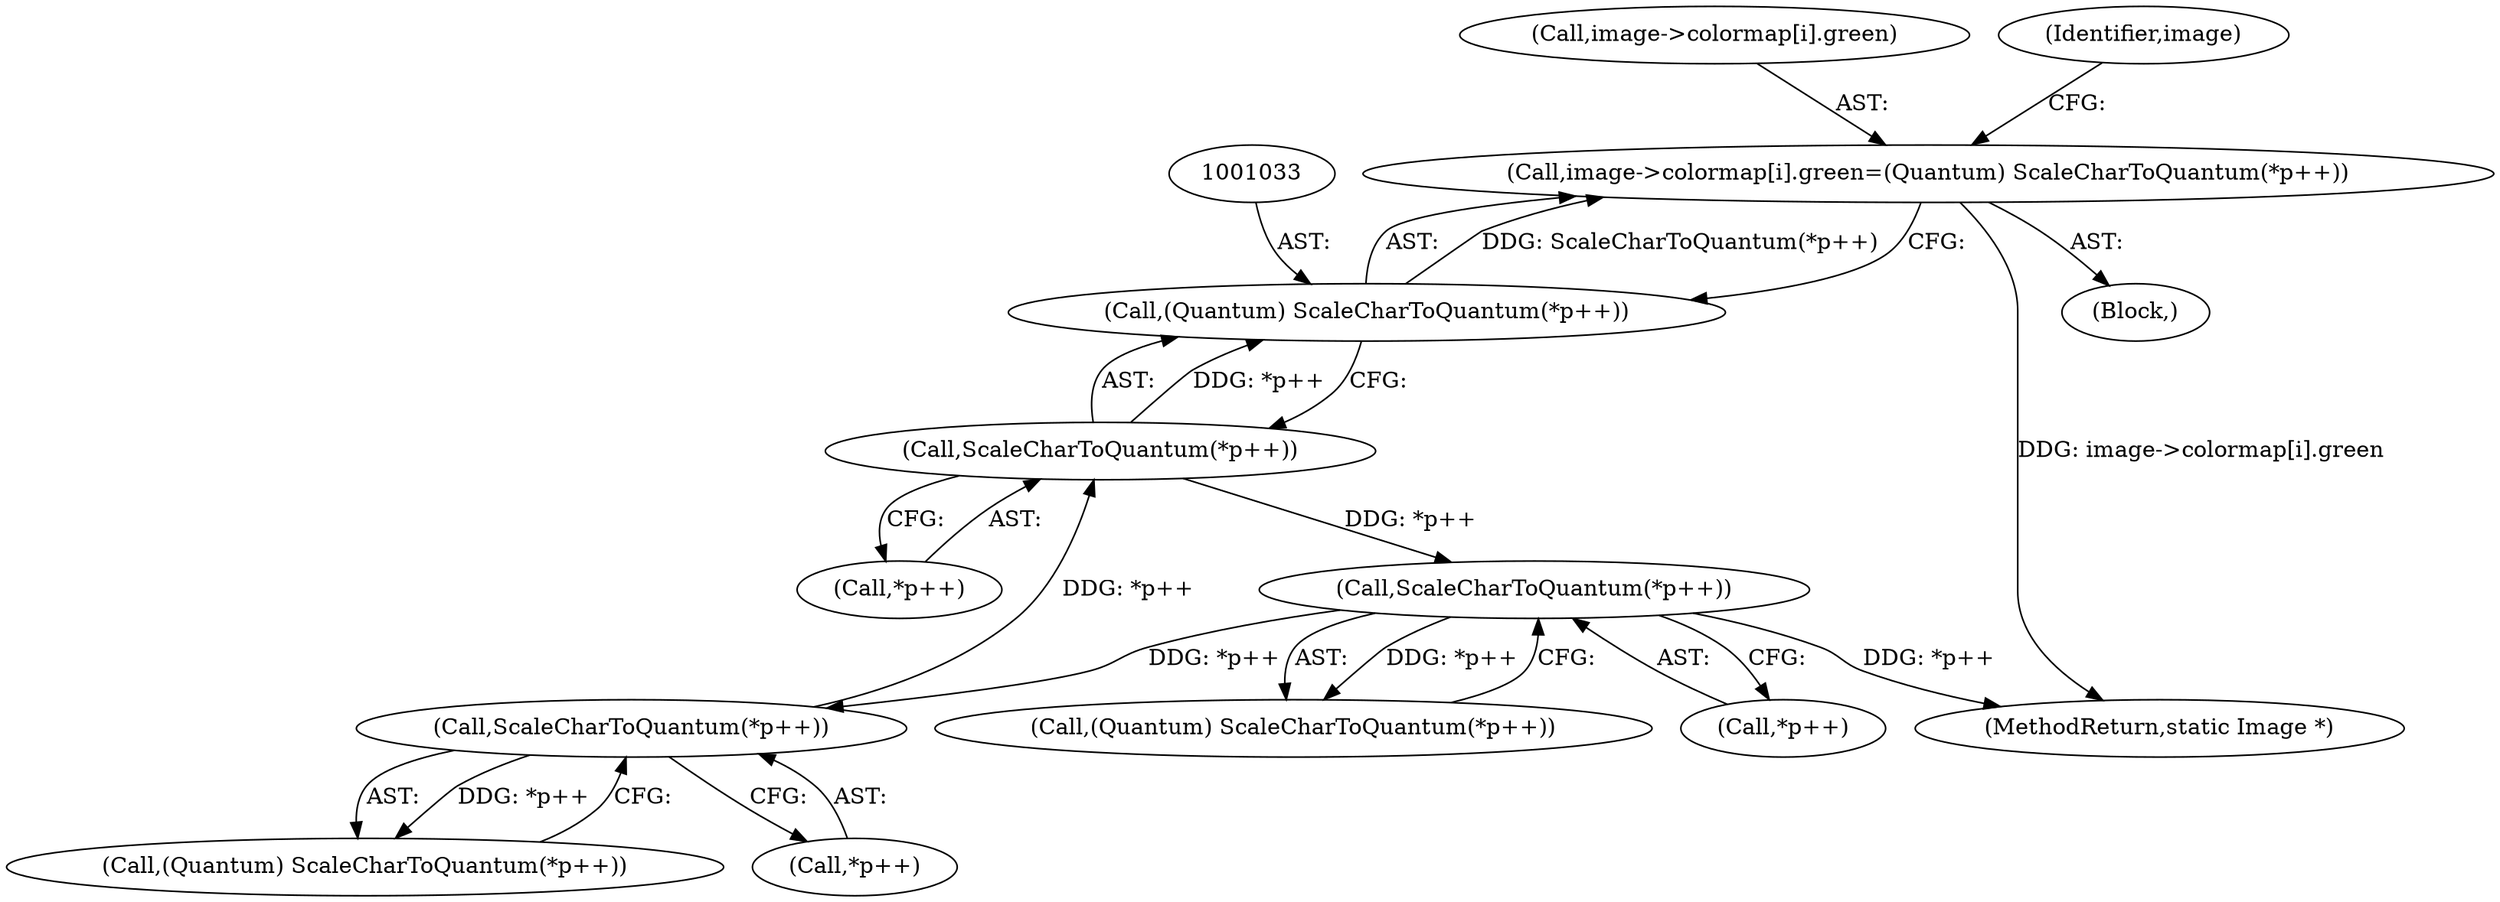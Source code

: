 digraph "0_ImageMagick_0f6fc2d5bf8f500820c3dbcf0d23ee14f2d9f734_3@array" {
"1001024" [label="(Call,image->colormap[i].green=(Quantum) ScaleCharToQuantum(*p++))"];
"1001032" [label="(Call,(Quantum) ScaleCharToQuantum(*p++))"];
"1001034" [label="(Call,ScaleCharToQuantum(*p++))"];
"1001020" [label="(Call,ScaleCharToQuantum(*p++))"];
"1001048" [label="(Call,ScaleCharToQuantum(*p++))"];
"1001049" [label="(Call,*p++)"];
"1002173" [label="(MethodReturn,static Image *)"];
"1001025" [label="(Call,image->colormap[i].green)"];
"1001024" [label="(Call,image->colormap[i].green=(Quantum) ScaleCharToQuantum(*p++))"];
"1001034" [label="(Call,ScaleCharToQuantum(*p++))"];
"1001032" [label="(Call,(Quantum) ScaleCharToQuantum(*p++))"];
"1001042" [label="(Identifier,image)"];
"1001020" [label="(Call,ScaleCharToQuantum(*p++))"];
"1001048" [label="(Call,ScaleCharToQuantum(*p++))"];
"1001018" [label="(Call,(Quantum) ScaleCharToQuantum(*p++))"];
"1001021" [label="(Call,*p++)"];
"1001046" [label="(Call,(Quantum) ScaleCharToQuantum(*p++))"];
"1001035" [label="(Call,*p++)"];
"1001009" [label="(Block,)"];
"1001024" -> "1001009"  [label="AST: "];
"1001024" -> "1001032"  [label="CFG: "];
"1001025" -> "1001024"  [label="AST: "];
"1001032" -> "1001024"  [label="AST: "];
"1001042" -> "1001024"  [label="CFG: "];
"1001024" -> "1002173"  [label="DDG: image->colormap[i].green"];
"1001032" -> "1001024"  [label="DDG: ScaleCharToQuantum(*p++)"];
"1001032" -> "1001034"  [label="CFG: "];
"1001033" -> "1001032"  [label="AST: "];
"1001034" -> "1001032"  [label="AST: "];
"1001034" -> "1001032"  [label="DDG: *p++"];
"1001034" -> "1001035"  [label="CFG: "];
"1001035" -> "1001034"  [label="AST: "];
"1001020" -> "1001034"  [label="DDG: *p++"];
"1001034" -> "1001048"  [label="DDG: *p++"];
"1001020" -> "1001018"  [label="AST: "];
"1001020" -> "1001021"  [label="CFG: "];
"1001021" -> "1001020"  [label="AST: "];
"1001018" -> "1001020"  [label="CFG: "];
"1001020" -> "1001018"  [label="DDG: *p++"];
"1001048" -> "1001020"  [label="DDG: *p++"];
"1001048" -> "1001046"  [label="AST: "];
"1001048" -> "1001049"  [label="CFG: "];
"1001049" -> "1001048"  [label="AST: "];
"1001046" -> "1001048"  [label="CFG: "];
"1001048" -> "1002173"  [label="DDG: *p++"];
"1001048" -> "1001046"  [label="DDG: *p++"];
}
